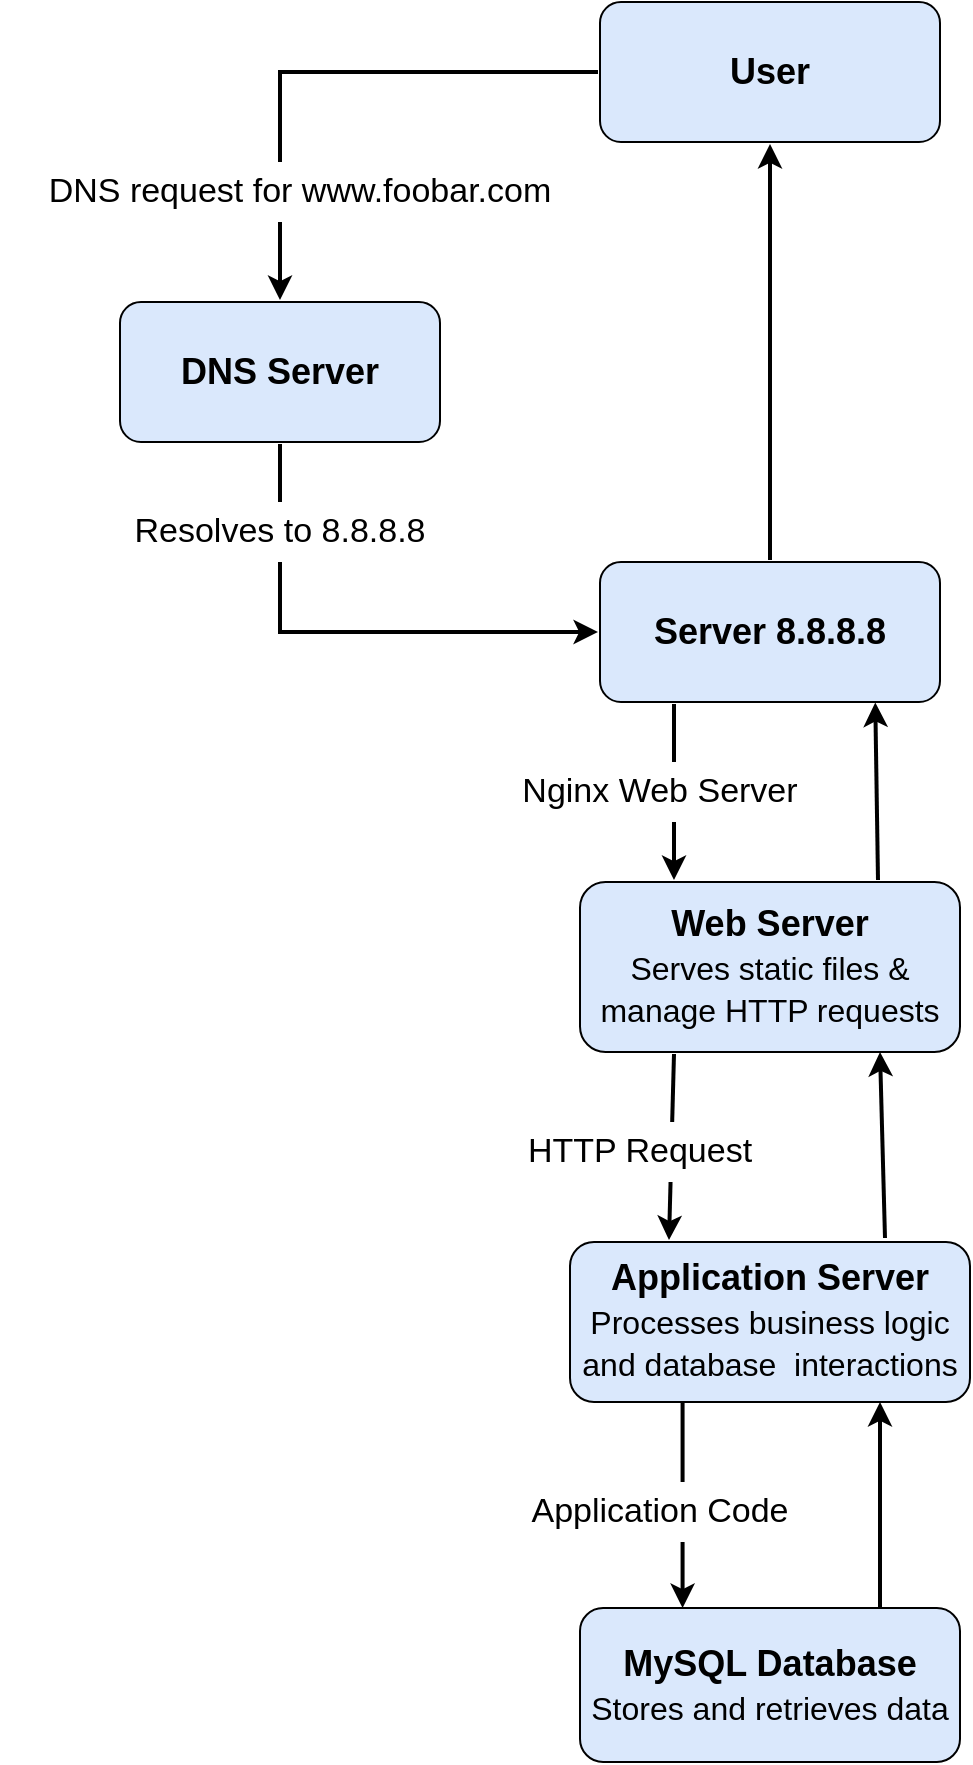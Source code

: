 <mxfile version="24.4.13" type="github">
  <diagram name="Page-1" id="lhXM8GzMwTE-z-PRpumg">
    <mxGraphModel dx="961" dy="554" grid="1" gridSize="10" guides="1" tooltips="1" connect="1" arrows="1" fold="1" page="1" pageScale="1" pageWidth="827" pageHeight="1169" math="0" shadow="0">
      <root>
        <mxCell id="0" />
        <mxCell id="1" parent="0" />
        <mxCell id="65NCk77BjqeaDCWC19ph-1" value="User" style="rounded=1;whiteSpace=wrap;html=1;fontSize=18;fillColor=#dae8fc;strokeColor=default;strokeWidth=1;gradientColor=none;perimeterSpacing=1;fontStyle=1" vertex="1" parent="1">
          <mxGeometry x="440" y="60" width="170" height="70" as="geometry" />
        </mxCell>
        <mxCell id="65NCk77BjqeaDCWC19ph-2" value="DNS Server" style="rounded=1;whiteSpace=wrap;html=1;fontSize=18;fillColor=#dae8fc;strokeColor=default;strokeWidth=1;gradientColor=none;perimeterSpacing=1;fontStyle=1" vertex="1" parent="1">
          <mxGeometry x="200" y="210" width="160" height="70" as="geometry" />
        </mxCell>
        <mxCell id="65NCk77BjqeaDCWC19ph-3" value="" style="endArrow=classic;html=1;rounded=0;exitX=0;exitY=0.5;exitDx=0;exitDy=0;entryX=0.5;entryY=0;entryDx=0;entryDy=0;strokeWidth=2;" edge="1" parent="1" source="65NCk77BjqeaDCWC19ph-1" target="65NCk77BjqeaDCWC19ph-2">
          <mxGeometry width="50" height="50" relative="1" as="geometry">
            <mxPoint x="360" y="340" as="sourcePoint" />
            <mxPoint x="270" y="95" as="targetPoint" />
            <Array as="points">
              <mxPoint x="280" y="95" />
            </Array>
          </mxGeometry>
        </mxCell>
        <mxCell id="65NCk77BjqeaDCWC19ph-4" value="DNS request for www.foobar.com" style="rounded=0;whiteSpace=wrap;html=1;fontSize=17;strokeColor=none;" vertex="1" parent="1">
          <mxGeometry x="150" y="140" width="280" height="30" as="geometry" />
        </mxCell>
        <mxCell id="65NCk77BjqeaDCWC19ph-7" value="Server 8.8.8.8" style="rounded=1;whiteSpace=wrap;html=1;fontSize=18;fillColor=#dae8fc;strokeColor=default;strokeWidth=1;gradientColor=none;perimeterSpacing=1;fontStyle=1" vertex="1" parent="1">
          <mxGeometry x="440" y="340" width="170" height="70" as="geometry" />
        </mxCell>
        <mxCell id="65NCk77BjqeaDCWC19ph-8" value="" style="endArrow=classic;html=1;rounded=0;exitX=0.5;exitY=0;exitDx=0;exitDy=0;entryX=0.5;entryY=1;entryDx=0;entryDy=0;fontStyle=1;strokeWidth=2;" edge="1" parent="1" source="65NCk77BjqeaDCWC19ph-7" target="65NCk77BjqeaDCWC19ph-1">
          <mxGeometry width="50" height="50" relative="1" as="geometry">
            <mxPoint x="360" y="200" as="sourcePoint" />
            <mxPoint x="410" y="150" as="targetPoint" />
          </mxGeometry>
        </mxCell>
        <mxCell id="65NCk77BjqeaDCWC19ph-9" value="" style="endArrow=classic;html=1;rounded=0;exitX=0.5;exitY=1;exitDx=0;exitDy=0;entryX=0;entryY=0.5;entryDx=0;entryDy=0;textShadow=0;strokeWidth=2;" edge="1" parent="1" source="65NCk77BjqeaDCWC19ph-2" target="65NCk77BjqeaDCWC19ph-7">
          <mxGeometry width="50" height="50" relative="1" as="geometry">
            <mxPoint x="360" y="490" as="sourcePoint" />
            <mxPoint x="410" y="440" as="targetPoint" />
            <Array as="points">
              <mxPoint x="280" y="375" />
            </Array>
          </mxGeometry>
        </mxCell>
        <mxCell id="65NCk77BjqeaDCWC19ph-10" value="Resolves to 8.8.8.8" style="rounded=0;whiteSpace=wrap;html=1;fontSize=17;strokeColor=none;" vertex="1" parent="1">
          <mxGeometry x="140" y="310" width="280" height="30" as="geometry" />
        </mxCell>
        <mxCell id="65NCk77BjqeaDCWC19ph-11" value="Web Server&lt;div&gt;&lt;font style=&quot;font-weight: normal; font-size: 16px;&quot;&gt;Serves static files &amp;amp; manage HTTP requests&lt;/font&gt;&lt;/div&gt;" style="rounded=1;whiteSpace=wrap;html=1;fontSize=18;fillColor=#dae8fc;strokeColor=default;strokeWidth=1;gradientColor=none;perimeterSpacing=1;fontStyle=1" vertex="1" parent="1">
          <mxGeometry x="430" y="500" width="190" height="85" as="geometry" />
        </mxCell>
        <mxCell id="65NCk77BjqeaDCWC19ph-12" value="Application Server&lt;div&gt;&lt;font style=&quot;font-weight: normal; font-size: 16px;&quot;&gt;Processes business logic and database&amp;nbsp; interactions&lt;/font&gt;&lt;/div&gt;" style="rounded=1;whiteSpace=wrap;html=1;fontSize=18;fillColor=#dae8fc;strokeColor=default;strokeWidth=1;gradientColor=none;perimeterSpacing=1;fontStyle=1" vertex="1" parent="1">
          <mxGeometry x="425" y="680" width="200" height="80" as="geometry" />
        </mxCell>
        <mxCell id="65NCk77BjqeaDCWC19ph-13" value="MySQL Database&lt;div&gt;&lt;span style=&quot;font-weight: normal;&quot;&gt;&lt;font style=&quot;font-size: 16px;&quot;&gt;Stores and retrieves data&lt;/font&gt;&lt;/span&gt;&lt;/div&gt;" style="rounded=1;whiteSpace=wrap;html=1;fontSize=18;fillColor=#dae8fc;strokeColor=default;strokeWidth=1;gradientColor=none;perimeterSpacing=1;fontStyle=1" vertex="1" parent="1">
          <mxGeometry x="430" y="863" width="190" height="77" as="geometry" />
        </mxCell>
        <mxCell id="65NCk77BjqeaDCWC19ph-14" value="" style="endArrow=classic;html=1;rounded=0;entryX=0.806;entryY=0.99;entryDx=0;entryDy=0;entryPerimeter=0;strokeWidth=2;" edge="1" parent="1" target="65NCk77BjqeaDCWC19ph-7">
          <mxGeometry width="50" height="50" relative="1" as="geometry">
            <mxPoint x="579" y="499" as="sourcePoint" />
            <mxPoint x="410" y="580" as="targetPoint" />
          </mxGeometry>
        </mxCell>
        <mxCell id="65NCk77BjqeaDCWC19ph-15" value="" style="endArrow=classic;html=1;rounded=0;entryX=0.25;entryY=0;entryDx=0;entryDy=0;strokeWidth=2;" edge="1" parent="1" target="65NCk77BjqeaDCWC19ph-11">
          <mxGeometry width="50" height="50" relative="1" as="geometry">
            <mxPoint x="477" y="411" as="sourcePoint" />
            <mxPoint x="289.29" y="412" as="targetPoint" />
          </mxGeometry>
        </mxCell>
        <mxCell id="65NCk77BjqeaDCWC19ph-16" value="" style="endArrow=classic;html=1;rounded=0;exitX=0.75;exitY=0;exitDx=0;exitDy=0;entryX=0.75;entryY=1;entryDx=0;entryDy=0;strokeWidth=2;" edge="1" parent="1">
          <mxGeometry width="50" height="50" relative="1" as="geometry">
            <mxPoint x="582.5" y="678" as="sourcePoint" />
            <mxPoint x="580" y="585" as="targetPoint" />
          </mxGeometry>
        </mxCell>
        <mxCell id="65NCk77BjqeaDCWC19ph-17" value="" style="endArrow=classic;html=1;rounded=0;entryX=0.25;entryY=0;entryDx=0;entryDy=0;strokeWidth=2;" edge="1" parent="1" target="65NCk77BjqeaDCWC19ph-12">
          <mxGeometry width="50" height="50" relative="1" as="geometry">
            <mxPoint x="477" y="586" as="sourcePoint" />
            <mxPoint x="481.29" y="688" as="targetPoint" />
          </mxGeometry>
        </mxCell>
        <mxCell id="65NCk77BjqeaDCWC19ph-18" value="" style="endArrow=classic;html=1;rounded=0;exitX=0.75;exitY=0;exitDx=0;exitDy=0;entryX=0.75;entryY=1;entryDx=0;entryDy=0;strokeWidth=2;" edge="1" parent="1">
          <mxGeometry width="50" height="50" relative="1" as="geometry">
            <mxPoint x="580" y="863" as="sourcePoint" />
            <mxPoint x="580" y="760" as="targetPoint" />
          </mxGeometry>
        </mxCell>
        <mxCell id="65NCk77BjqeaDCWC19ph-19" value="" style="endArrow=classic;html=1;rounded=0;exitX=0.25;exitY=1;exitDx=0;exitDy=0;entryX=0.25;entryY=0;entryDx=0;entryDy=0;strokeWidth=2;" edge="1" parent="1">
          <mxGeometry width="50" height="50" relative="1" as="geometry">
            <mxPoint x="481.29" y="760" as="sourcePoint" />
            <mxPoint x="481.29" y="863" as="targetPoint" />
          </mxGeometry>
        </mxCell>
        <mxCell id="65NCk77BjqeaDCWC19ph-20" value="Nginx Web Server" style="rounded=0;whiteSpace=wrap;html=1;fontSize=17;strokeColor=none;" vertex="1" parent="1">
          <mxGeometry x="390" y="440" width="160" height="30" as="geometry" />
        </mxCell>
        <mxCell id="65NCk77BjqeaDCWC19ph-22" value="HTTP Request" style="rounded=0;whiteSpace=wrap;html=1;fontSize=17;strokeColor=none;" vertex="1" parent="1">
          <mxGeometry x="380" y="620" width="160" height="30" as="geometry" />
        </mxCell>
        <mxCell id="65NCk77BjqeaDCWC19ph-23" value="Application Code" style="rounded=0;whiteSpace=wrap;html=1;fontSize=17;strokeColor=none;" vertex="1" parent="1">
          <mxGeometry x="390" y="800" width="160" height="30" as="geometry" />
        </mxCell>
      </root>
    </mxGraphModel>
  </diagram>
</mxfile>
